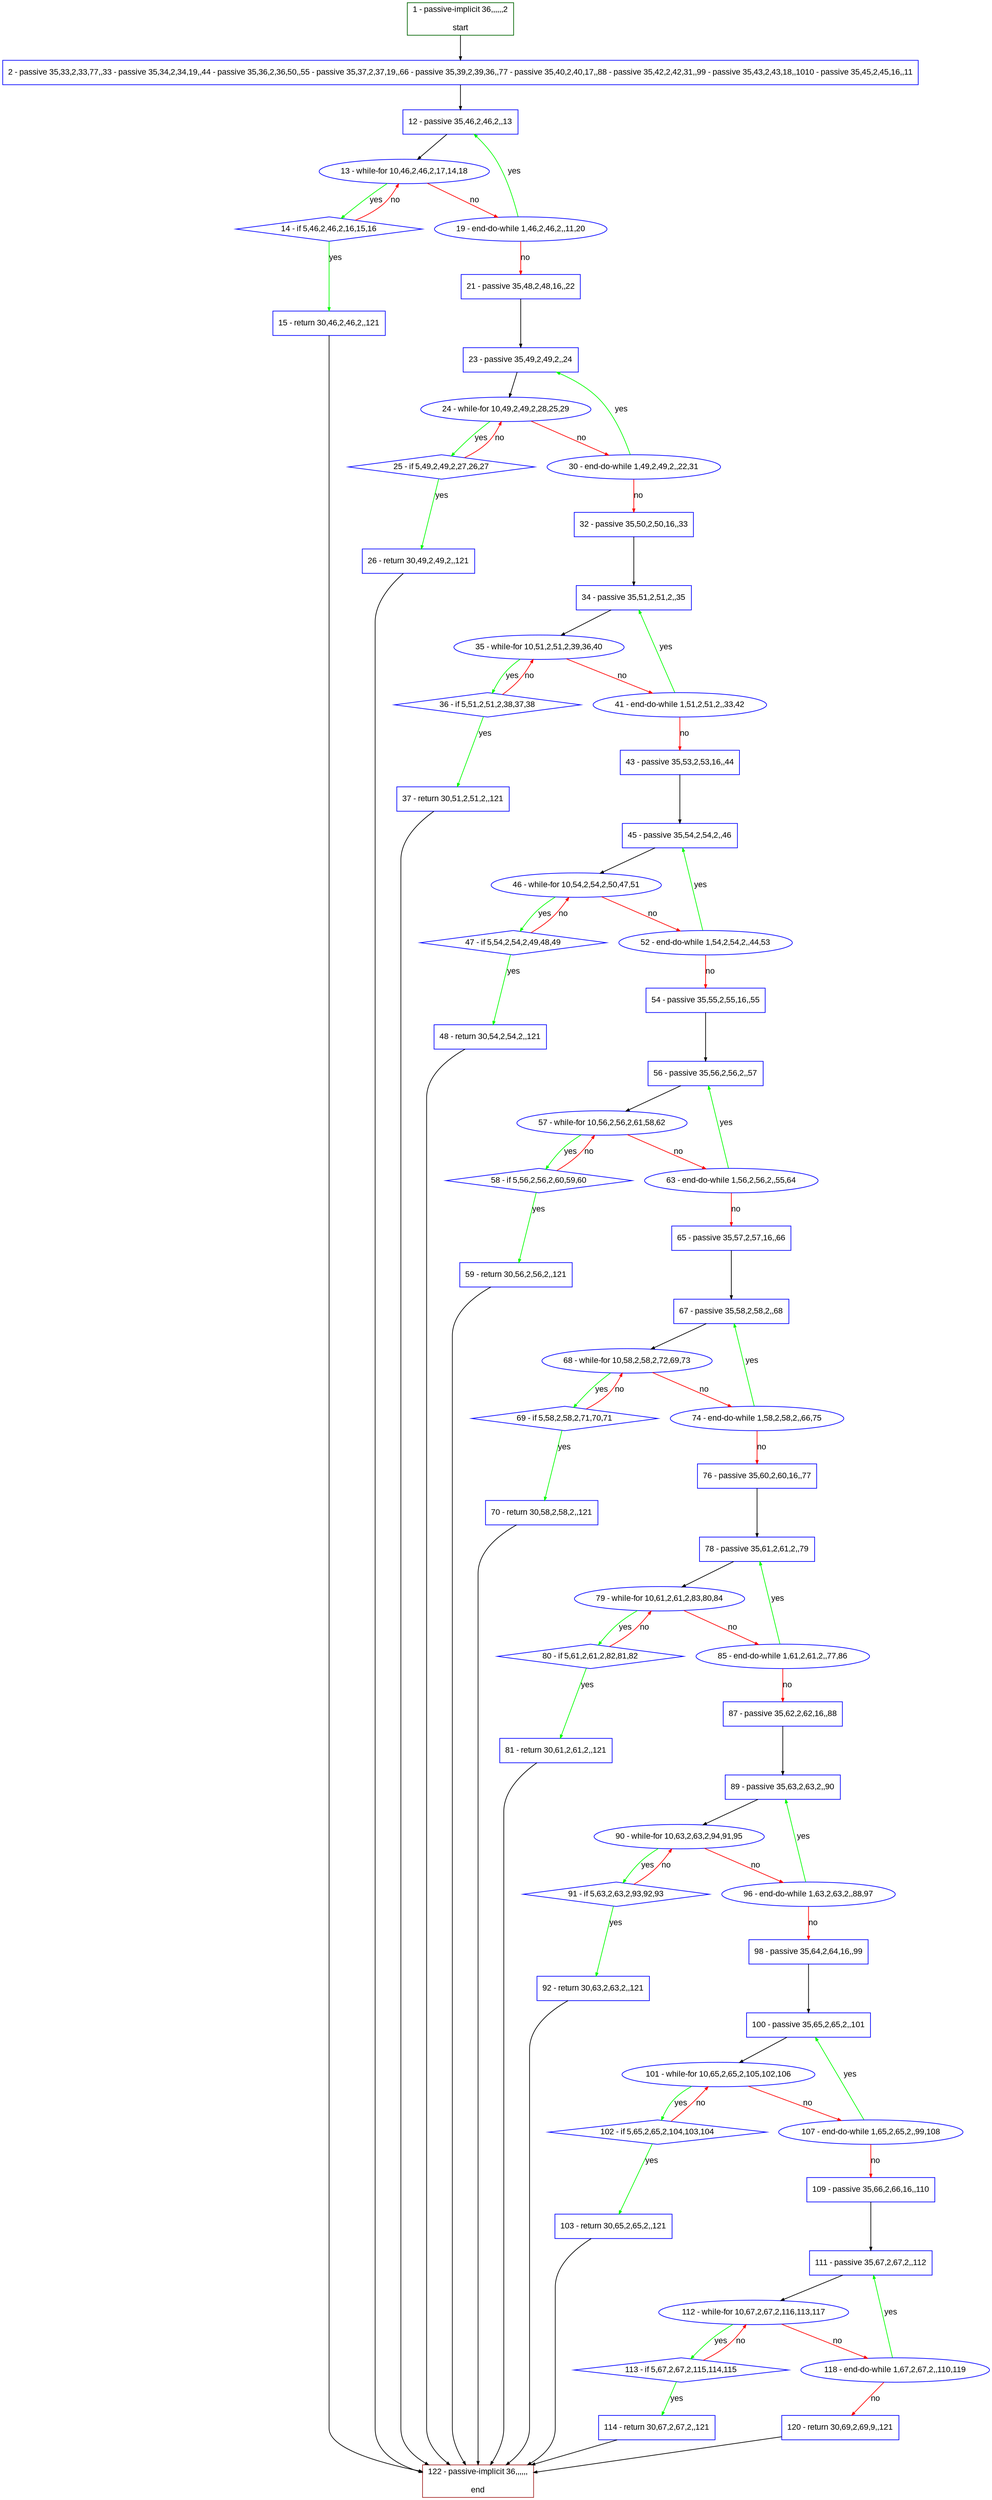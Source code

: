 digraph "" {
  graph [bgcolor="white", fillcolor="#FFFFCC", pack="true", packmode="clust", fontname="Arial", label="", fontsize="12", compound="true", style="rounded,filled"];
  node [node_initialized="no", fillcolor="white", fontname="Arial", label="", color="grey", fontsize="12", fixedsize="false", compound="true", shape="rectangle", style="filled"];
  edge [arrowtail="none", lhead="", fontcolor="black", fontname="Arial", label="", color="black", fontsize="12", arrowhead="normal", arrowsize="0.5", compound="true", ltail="", dir="forward"];
  __N1 [fillcolor="#ffffff", label="2 - passive 35,33,2,33,77,,33 - passive 35,34,2,34,19,,44 - passive 35,36,2,36,50,,55 - passive 35,37,2,37,19,,66 - passive 35,39,2,39,36,,77 - passive 35,40,2,40,17,,88 - passive 35,42,2,42,31,,99 - passive 35,43,2,43,18,,1010 - passive 35,45,2,45,16,,11", color="#0000ff", shape="box", style="filled"];
  __N2 [fillcolor="#ffffff", label="1 - passive-implicit 36,,,,,,2\n\nstart", color="#006400", shape="box", style="filled"];
  __N3 [fillcolor="#ffffff", label="12 - passive 35,46,2,46,2,,13", color="#0000ff", shape="box", style="filled"];
  __N4 [fillcolor="#ffffff", label="13 - while-for 10,46,2,46,2,17,14,18", color="#0000ff", shape="oval", style="filled"];
  __N5 [fillcolor="#ffffff", label="14 - if 5,46,2,46,2,16,15,16", color="#0000ff", shape="diamond", style="filled"];
  __N6 [fillcolor="#ffffff", label="19 - end-do-while 1,46,2,46,2,,11,20", color="#0000ff", shape="oval", style="filled"];
  __N7 [fillcolor="#ffffff", label="15 - return 30,46,2,46,2,,121", color="#0000ff", shape="box", style="filled"];
  __N8 [fillcolor="#ffffff", label="122 - passive-implicit 36,,,,,,\n\nend", color="#a52a2a", shape="box", style="filled"];
  __N9 [fillcolor="#ffffff", label="21 - passive 35,48,2,48,16,,22", color="#0000ff", shape="box", style="filled"];
  __N10 [fillcolor="#ffffff", label="23 - passive 35,49,2,49,2,,24", color="#0000ff", shape="box", style="filled"];
  __N11 [fillcolor="#ffffff", label="24 - while-for 10,49,2,49,2,28,25,29", color="#0000ff", shape="oval", style="filled"];
  __N12 [fillcolor="#ffffff", label="25 - if 5,49,2,49,2,27,26,27", color="#0000ff", shape="diamond", style="filled"];
  __N13 [fillcolor="#ffffff", label="30 - end-do-while 1,49,2,49,2,,22,31", color="#0000ff", shape="oval", style="filled"];
  __N14 [fillcolor="#ffffff", label="26 - return 30,49,2,49,2,,121", color="#0000ff", shape="box", style="filled"];
  __N15 [fillcolor="#ffffff", label="32 - passive 35,50,2,50,16,,33", color="#0000ff", shape="box", style="filled"];
  __N16 [fillcolor="#ffffff", label="34 - passive 35,51,2,51,2,,35", color="#0000ff", shape="box", style="filled"];
  __N17 [fillcolor="#ffffff", label="35 - while-for 10,51,2,51,2,39,36,40", color="#0000ff", shape="oval", style="filled"];
  __N18 [fillcolor="#ffffff", label="36 - if 5,51,2,51,2,38,37,38", color="#0000ff", shape="diamond", style="filled"];
  __N19 [fillcolor="#ffffff", label="41 - end-do-while 1,51,2,51,2,,33,42", color="#0000ff", shape="oval", style="filled"];
  __N20 [fillcolor="#ffffff", label="37 - return 30,51,2,51,2,,121", color="#0000ff", shape="box", style="filled"];
  __N21 [fillcolor="#ffffff", label="43 - passive 35,53,2,53,16,,44", color="#0000ff", shape="box", style="filled"];
  __N22 [fillcolor="#ffffff", label="45 - passive 35,54,2,54,2,,46", color="#0000ff", shape="box", style="filled"];
  __N23 [fillcolor="#ffffff", label="46 - while-for 10,54,2,54,2,50,47,51", color="#0000ff", shape="oval", style="filled"];
  __N24 [fillcolor="#ffffff", label="47 - if 5,54,2,54,2,49,48,49", color="#0000ff", shape="diamond", style="filled"];
  __N25 [fillcolor="#ffffff", label="52 - end-do-while 1,54,2,54,2,,44,53", color="#0000ff", shape="oval", style="filled"];
  __N26 [fillcolor="#ffffff", label="48 - return 30,54,2,54,2,,121", color="#0000ff", shape="box", style="filled"];
  __N27 [fillcolor="#ffffff", label="54 - passive 35,55,2,55,16,,55", color="#0000ff", shape="box", style="filled"];
  __N28 [fillcolor="#ffffff", label="56 - passive 35,56,2,56,2,,57", color="#0000ff", shape="box", style="filled"];
  __N29 [fillcolor="#ffffff", label="57 - while-for 10,56,2,56,2,61,58,62", color="#0000ff", shape="oval", style="filled"];
  __N30 [fillcolor="#ffffff", label="58 - if 5,56,2,56,2,60,59,60", color="#0000ff", shape="diamond", style="filled"];
  __N31 [fillcolor="#ffffff", label="63 - end-do-while 1,56,2,56,2,,55,64", color="#0000ff", shape="oval", style="filled"];
  __N32 [fillcolor="#ffffff", label="59 - return 30,56,2,56,2,,121", color="#0000ff", shape="box", style="filled"];
  __N33 [fillcolor="#ffffff", label="65 - passive 35,57,2,57,16,,66", color="#0000ff", shape="box", style="filled"];
  __N34 [fillcolor="#ffffff", label="67 - passive 35,58,2,58,2,,68", color="#0000ff", shape="box", style="filled"];
  __N35 [fillcolor="#ffffff", label="68 - while-for 10,58,2,58,2,72,69,73", color="#0000ff", shape="oval", style="filled"];
  __N36 [fillcolor="#ffffff", label="69 - if 5,58,2,58,2,71,70,71", color="#0000ff", shape="diamond", style="filled"];
  __N37 [fillcolor="#ffffff", label="74 - end-do-while 1,58,2,58,2,,66,75", color="#0000ff", shape="oval", style="filled"];
  __N38 [fillcolor="#ffffff", label="70 - return 30,58,2,58,2,,121", color="#0000ff", shape="box", style="filled"];
  __N39 [fillcolor="#ffffff", label="76 - passive 35,60,2,60,16,,77", color="#0000ff", shape="box", style="filled"];
  __N40 [fillcolor="#ffffff", label="78 - passive 35,61,2,61,2,,79", color="#0000ff", shape="box", style="filled"];
  __N41 [fillcolor="#ffffff", label="79 - while-for 10,61,2,61,2,83,80,84", color="#0000ff", shape="oval", style="filled"];
  __N42 [fillcolor="#ffffff", label="80 - if 5,61,2,61,2,82,81,82", color="#0000ff", shape="diamond", style="filled"];
  __N43 [fillcolor="#ffffff", label="85 - end-do-while 1,61,2,61,2,,77,86", color="#0000ff", shape="oval", style="filled"];
  __N44 [fillcolor="#ffffff", label="81 - return 30,61,2,61,2,,121", color="#0000ff", shape="box", style="filled"];
  __N45 [fillcolor="#ffffff", label="87 - passive 35,62,2,62,16,,88", color="#0000ff", shape="box", style="filled"];
  __N46 [fillcolor="#ffffff", label="89 - passive 35,63,2,63,2,,90", color="#0000ff", shape="box", style="filled"];
  __N47 [fillcolor="#ffffff", label="90 - while-for 10,63,2,63,2,94,91,95", color="#0000ff", shape="oval", style="filled"];
  __N48 [fillcolor="#ffffff", label="91 - if 5,63,2,63,2,93,92,93", color="#0000ff", shape="diamond", style="filled"];
  __N49 [fillcolor="#ffffff", label="96 - end-do-while 1,63,2,63,2,,88,97", color="#0000ff", shape="oval", style="filled"];
  __N50 [fillcolor="#ffffff", label="92 - return 30,63,2,63,2,,121", color="#0000ff", shape="box", style="filled"];
  __N51 [fillcolor="#ffffff", label="98 - passive 35,64,2,64,16,,99", color="#0000ff", shape="box", style="filled"];
  __N52 [fillcolor="#ffffff", label="100 - passive 35,65,2,65,2,,101", color="#0000ff", shape="box", style="filled"];
  __N53 [fillcolor="#ffffff", label="101 - while-for 10,65,2,65,2,105,102,106", color="#0000ff", shape="oval", style="filled"];
  __N54 [fillcolor="#ffffff", label="102 - if 5,65,2,65,2,104,103,104", color="#0000ff", shape="diamond", style="filled"];
  __N55 [fillcolor="#ffffff", label="107 - end-do-while 1,65,2,65,2,,99,108", color="#0000ff", shape="oval", style="filled"];
  __N56 [fillcolor="#ffffff", label="103 - return 30,65,2,65,2,,121", color="#0000ff", shape="box", style="filled"];
  __N57 [fillcolor="#ffffff", label="109 - passive 35,66,2,66,16,,110", color="#0000ff", shape="box", style="filled"];
  __N58 [fillcolor="#ffffff", label="111 - passive 35,67,2,67,2,,112", color="#0000ff", shape="box", style="filled"];
  __N59 [fillcolor="#ffffff", label="112 - while-for 10,67,2,67,2,116,113,117", color="#0000ff", shape="oval", style="filled"];
  __N60 [fillcolor="#ffffff", label="113 - if 5,67,2,67,2,115,114,115", color="#0000ff", shape="diamond", style="filled"];
  __N61 [fillcolor="#ffffff", label="118 - end-do-while 1,67,2,67,2,,110,119", color="#0000ff", shape="oval", style="filled"];
  __N62 [fillcolor="#ffffff", label="114 - return 30,67,2,67,2,,121", color="#0000ff", shape="box", style="filled"];
  __N63 [fillcolor="#ffffff", label="120 - return 30,69,2,69,9,,121", color="#0000ff", shape="box", style="filled"];
  __N2 -> __N1 [arrowtail="none", color="#000000", label="", arrowhead="normal", dir="forward"];
  __N1 -> __N3 [arrowtail="none", color="#000000", label="", arrowhead="normal", dir="forward"];
  __N3 -> __N4 [arrowtail="none", color="#000000", label="", arrowhead="normal", dir="forward"];
  __N4 -> __N5 [arrowtail="none", color="#00ff00", label="yes", arrowhead="normal", dir="forward"];
  __N5 -> __N4 [arrowtail="none", color="#ff0000", label="no", arrowhead="normal", dir="forward"];
  __N4 -> __N6 [arrowtail="none", color="#ff0000", label="no", arrowhead="normal", dir="forward"];
  __N5 -> __N7 [arrowtail="none", color="#00ff00", label="yes", arrowhead="normal", dir="forward"];
  __N7 -> __N8 [arrowtail="none", color="#000000", label="", arrowhead="normal", dir="forward"];
  __N6 -> __N3 [arrowtail="none", color="#00ff00", label="yes", arrowhead="normal", dir="forward"];
  __N6 -> __N9 [arrowtail="none", color="#ff0000", label="no", arrowhead="normal", dir="forward"];
  __N9 -> __N10 [arrowtail="none", color="#000000", label="", arrowhead="normal", dir="forward"];
  __N10 -> __N11 [arrowtail="none", color="#000000", label="", arrowhead="normal", dir="forward"];
  __N11 -> __N12 [arrowtail="none", color="#00ff00", label="yes", arrowhead="normal", dir="forward"];
  __N12 -> __N11 [arrowtail="none", color="#ff0000", label="no", arrowhead="normal", dir="forward"];
  __N11 -> __N13 [arrowtail="none", color="#ff0000", label="no", arrowhead="normal", dir="forward"];
  __N12 -> __N14 [arrowtail="none", color="#00ff00", label="yes", arrowhead="normal", dir="forward"];
  __N14 -> __N8 [arrowtail="none", color="#000000", label="", arrowhead="normal", dir="forward"];
  __N13 -> __N10 [arrowtail="none", color="#00ff00", label="yes", arrowhead="normal", dir="forward"];
  __N13 -> __N15 [arrowtail="none", color="#ff0000", label="no", arrowhead="normal", dir="forward"];
  __N15 -> __N16 [arrowtail="none", color="#000000", label="", arrowhead="normal", dir="forward"];
  __N16 -> __N17 [arrowtail="none", color="#000000", label="", arrowhead="normal", dir="forward"];
  __N17 -> __N18 [arrowtail="none", color="#00ff00", label="yes", arrowhead="normal", dir="forward"];
  __N18 -> __N17 [arrowtail="none", color="#ff0000", label="no", arrowhead="normal", dir="forward"];
  __N17 -> __N19 [arrowtail="none", color="#ff0000", label="no", arrowhead="normal", dir="forward"];
  __N18 -> __N20 [arrowtail="none", color="#00ff00", label="yes", arrowhead="normal", dir="forward"];
  __N20 -> __N8 [arrowtail="none", color="#000000", label="", arrowhead="normal", dir="forward"];
  __N19 -> __N16 [arrowtail="none", color="#00ff00", label="yes", arrowhead="normal", dir="forward"];
  __N19 -> __N21 [arrowtail="none", color="#ff0000", label="no", arrowhead="normal", dir="forward"];
  __N21 -> __N22 [arrowtail="none", color="#000000", label="", arrowhead="normal", dir="forward"];
  __N22 -> __N23 [arrowtail="none", color="#000000", label="", arrowhead="normal", dir="forward"];
  __N23 -> __N24 [arrowtail="none", color="#00ff00", label="yes", arrowhead="normal", dir="forward"];
  __N24 -> __N23 [arrowtail="none", color="#ff0000", label="no", arrowhead="normal", dir="forward"];
  __N23 -> __N25 [arrowtail="none", color="#ff0000", label="no", arrowhead="normal", dir="forward"];
  __N24 -> __N26 [arrowtail="none", color="#00ff00", label="yes", arrowhead="normal", dir="forward"];
  __N26 -> __N8 [arrowtail="none", color="#000000", label="", arrowhead="normal", dir="forward"];
  __N25 -> __N22 [arrowtail="none", color="#00ff00", label="yes", arrowhead="normal", dir="forward"];
  __N25 -> __N27 [arrowtail="none", color="#ff0000", label="no", arrowhead="normal", dir="forward"];
  __N27 -> __N28 [arrowtail="none", color="#000000", label="", arrowhead="normal", dir="forward"];
  __N28 -> __N29 [arrowtail="none", color="#000000", label="", arrowhead="normal", dir="forward"];
  __N29 -> __N30 [arrowtail="none", color="#00ff00", label="yes", arrowhead="normal", dir="forward"];
  __N30 -> __N29 [arrowtail="none", color="#ff0000", label="no", arrowhead="normal", dir="forward"];
  __N29 -> __N31 [arrowtail="none", color="#ff0000", label="no", arrowhead="normal", dir="forward"];
  __N30 -> __N32 [arrowtail="none", color="#00ff00", label="yes", arrowhead="normal", dir="forward"];
  __N32 -> __N8 [arrowtail="none", color="#000000", label="", arrowhead="normal", dir="forward"];
  __N31 -> __N28 [arrowtail="none", color="#00ff00", label="yes", arrowhead="normal", dir="forward"];
  __N31 -> __N33 [arrowtail="none", color="#ff0000", label="no", arrowhead="normal", dir="forward"];
  __N33 -> __N34 [arrowtail="none", color="#000000", label="", arrowhead="normal", dir="forward"];
  __N34 -> __N35 [arrowtail="none", color="#000000", label="", arrowhead="normal", dir="forward"];
  __N35 -> __N36 [arrowtail="none", color="#00ff00", label="yes", arrowhead="normal", dir="forward"];
  __N36 -> __N35 [arrowtail="none", color="#ff0000", label="no", arrowhead="normal", dir="forward"];
  __N35 -> __N37 [arrowtail="none", color="#ff0000", label="no", arrowhead="normal", dir="forward"];
  __N36 -> __N38 [arrowtail="none", color="#00ff00", label="yes", arrowhead="normal", dir="forward"];
  __N38 -> __N8 [arrowtail="none", color="#000000", label="", arrowhead="normal", dir="forward"];
  __N37 -> __N34 [arrowtail="none", color="#00ff00", label="yes", arrowhead="normal", dir="forward"];
  __N37 -> __N39 [arrowtail="none", color="#ff0000", label="no", arrowhead="normal", dir="forward"];
  __N39 -> __N40 [arrowtail="none", color="#000000", label="", arrowhead="normal", dir="forward"];
  __N40 -> __N41 [arrowtail="none", color="#000000", label="", arrowhead="normal", dir="forward"];
  __N41 -> __N42 [arrowtail="none", color="#00ff00", label="yes", arrowhead="normal", dir="forward"];
  __N42 -> __N41 [arrowtail="none", color="#ff0000", label="no", arrowhead="normal", dir="forward"];
  __N41 -> __N43 [arrowtail="none", color="#ff0000", label="no", arrowhead="normal", dir="forward"];
  __N42 -> __N44 [arrowtail="none", color="#00ff00", label="yes", arrowhead="normal", dir="forward"];
  __N44 -> __N8 [arrowtail="none", color="#000000", label="", arrowhead="normal", dir="forward"];
  __N43 -> __N40 [arrowtail="none", color="#00ff00", label="yes", arrowhead="normal", dir="forward"];
  __N43 -> __N45 [arrowtail="none", color="#ff0000", label="no", arrowhead="normal", dir="forward"];
  __N45 -> __N46 [arrowtail="none", color="#000000", label="", arrowhead="normal", dir="forward"];
  __N46 -> __N47 [arrowtail="none", color="#000000", label="", arrowhead="normal", dir="forward"];
  __N47 -> __N48 [arrowtail="none", color="#00ff00", label="yes", arrowhead="normal", dir="forward"];
  __N48 -> __N47 [arrowtail="none", color="#ff0000", label="no", arrowhead="normal", dir="forward"];
  __N47 -> __N49 [arrowtail="none", color="#ff0000", label="no", arrowhead="normal", dir="forward"];
  __N48 -> __N50 [arrowtail="none", color="#00ff00", label="yes", arrowhead="normal", dir="forward"];
  __N50 -> __N8 [arrowtail="none", color="#000000", label="", arrowhead="normal", dir="forward"];
  __N49 -> __N46 [arrowtail="none", color="#00ff00", label="yes", arrowhead="normal", dir="forward"];
  __N49 -> __N51 [arrowtail="none", color="#ff0000", label="no", arrowhead="normal", dir="forward"];
  __N51 -> __N52 [arrowtail="none", color="#000000", label="", arrowhead="normal", dir="forward"];
  __N52 -> __N53 [arrowtail="none", color="#000000", label="", arrowhead="normal", dir="forward"];
  __N53 -> __N54 [arrowtail="none", color="#00ff00", label="yes", arrowhead="normal", dir="forward"];
  __N54 -> __N53 [arrowtail="none", color="#ff0000", label="no", arrowhead="normal", dir="forward"];
  __N53 -> __N55 [arrowtail="none", color="#ff0000", label="no", arrowhead="normal", dir="forward"];
  __N54 -> __N56 [arrowtail="none", color="#00ff00", label="yes", arrowhead="normal", dir="forward"];
  __N56 -> __N8 [arrowtail="none", color="#000000", label="", arrowhead="normal", dir="forward"];
  __N55 -> __N52 [arrowtail="none", color="#00ff00", label="yes", arrowhead="normal", dir="forward"];
  __N55 -> __N57 [arrowtail="none", color="#ff0000", label="no", arrowhead="normal", dir="forward"];
  __N57 -> __N58 [arrowtail="none", color="#000000", label="", arrowhead="normal", dir="forward"];
  __N58 -> __N59 [arrowtail="none", color="#000000", label="", arrowhead="normal", dir="forward"];
  __N59 -> __N60 [arrowtail="none", color="#00ff00", label="yes", arrowhead="normal", dir="forward"];
  __N60 -> __N59 [arrowtail="none", color="#ff0000", label="no", arrowhead="normal", dir="forward"];
  __N59 -> __N61 [arrowtail="none", color="#ff0000", label="no", arrowhead="normal", dir="forward"];
  __N60 -> __N62 [arrowtail="none", color="#00ff00", label="yes", arrowhead="normal", dir="forward"];
  __N62 -> __N8 [arrowtail="none", color="#000000", label="", arrowhead="normal", dir="forward"];
  __N61 -> __N58 [arrowtail="none", color="#00ff00", label="yes", arrowhead="normal", dir="forward"];
  __N61 -> __N63 [arrowtail="none", color="#ff0000", label="no", arrowhead="normal", dir="forward"];
  __N63 -> __N8 [arrowtail="none", color="#000000", label="", arrowhead="normal", dir="forward"];
}
